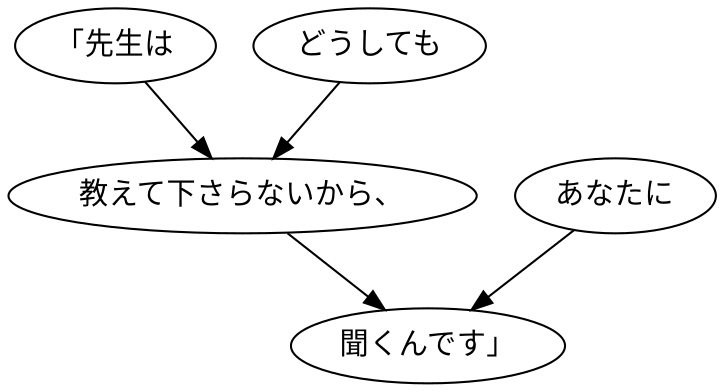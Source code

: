 digraph graph3029 {
	node0 [label="「先生は"];
	node1 [label="どうしても"];
	node2 [label="教えて下さらないから、"];
	node3 [label="あなたに"];
	node4 [label="聞くんです」"];
	node0 -> node2;
	node1 -> node2;
	node2 -> node4;
	node3 -> node4;
}
